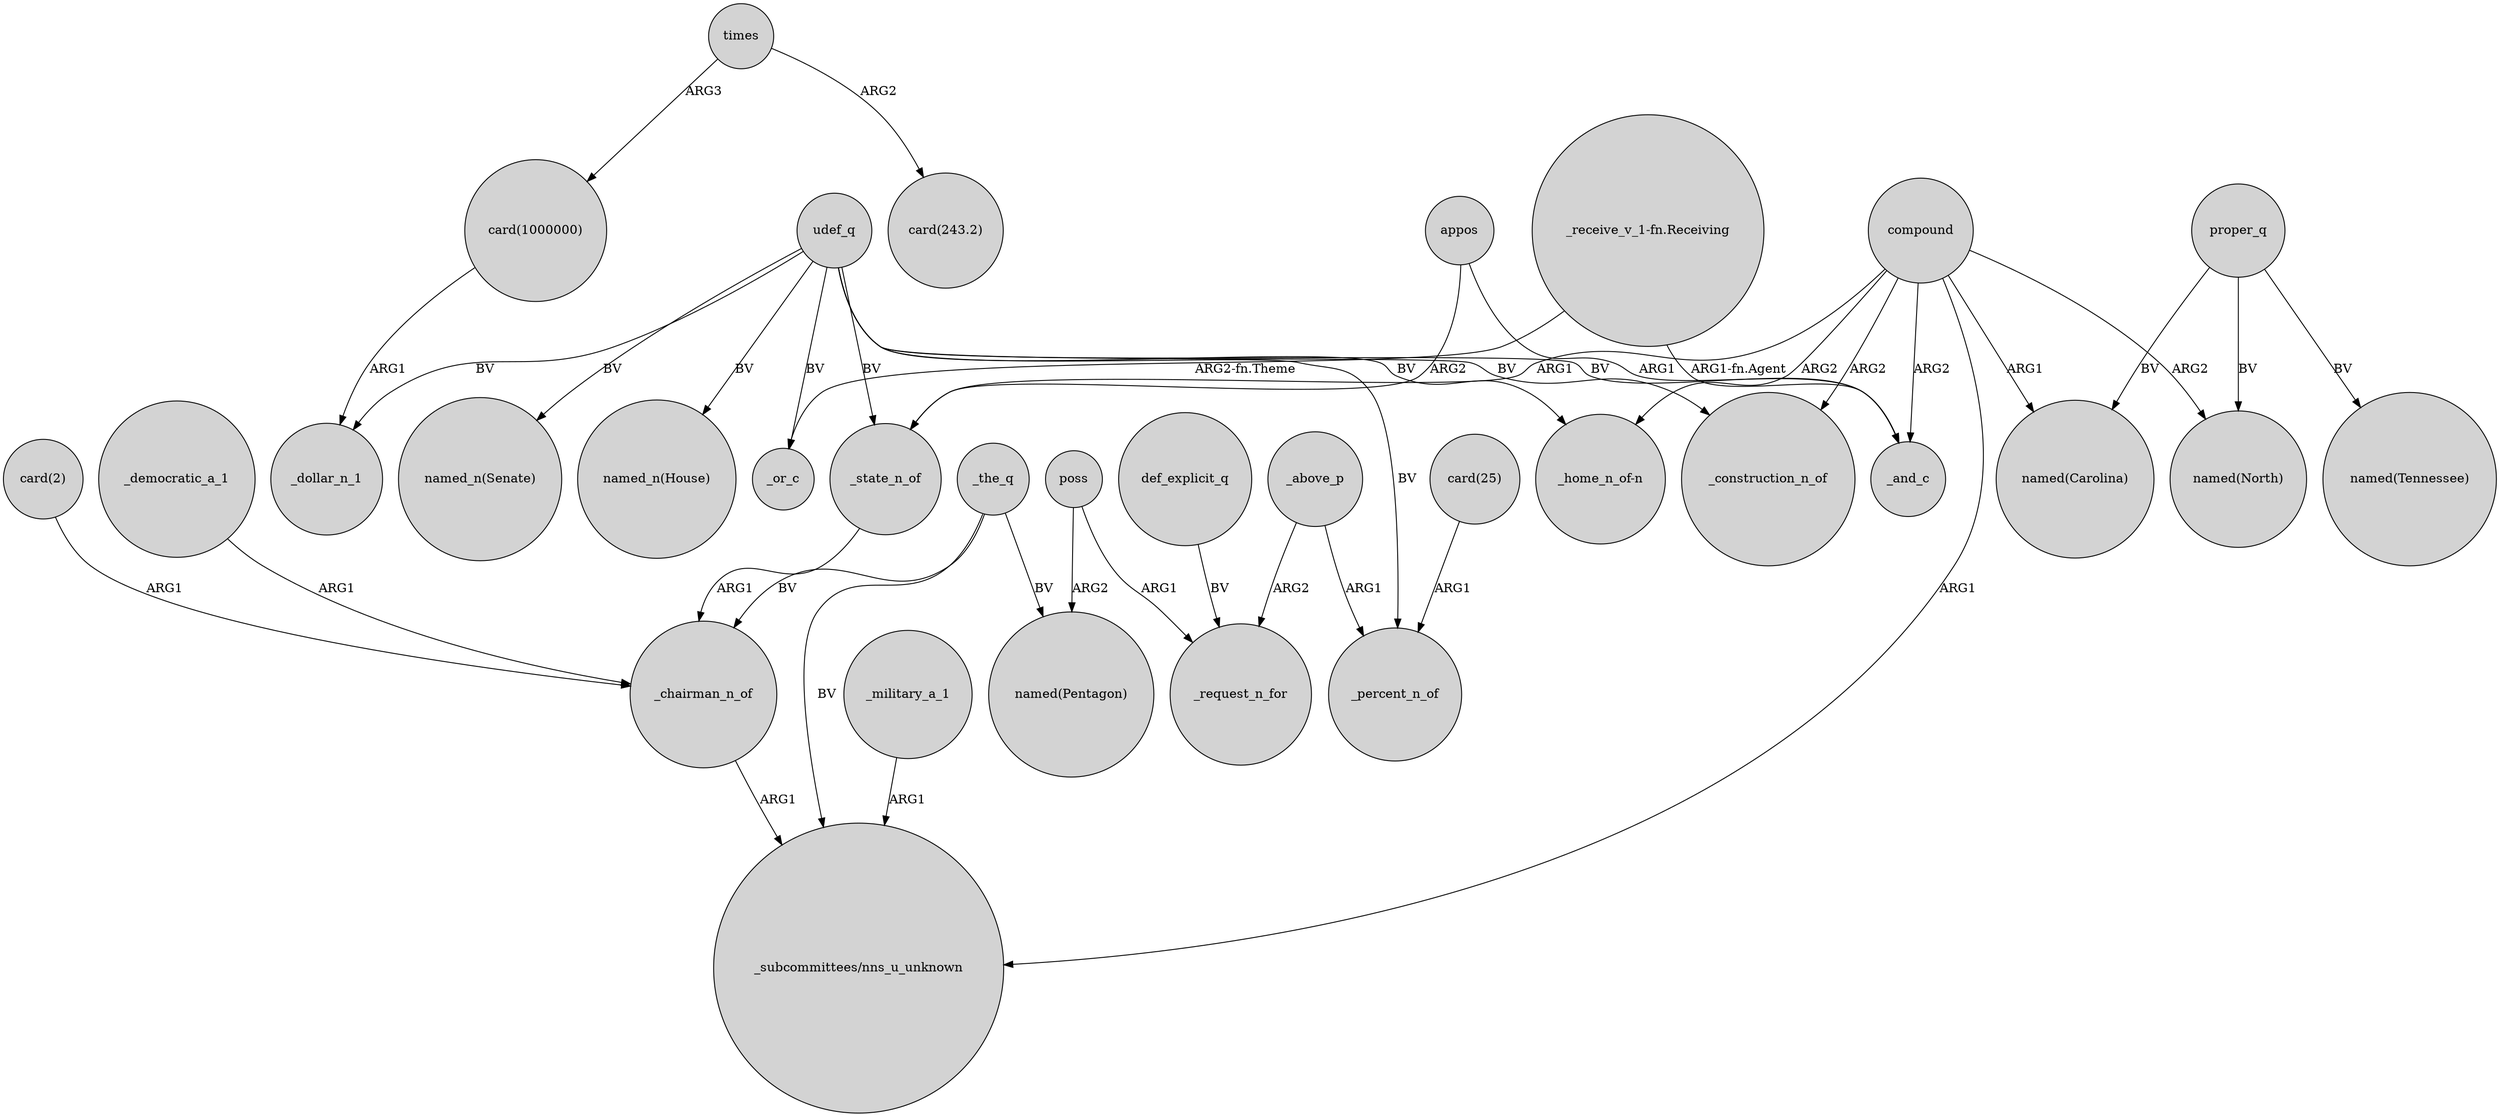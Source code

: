 digraph {
	node [shape=circle style=filled]
	udef_q -> "named_n(House)" [label=BV]
	compound -> "named(North)" [label=ARG2]
	"card(1000000)" -> _dollar_n_1 [label=ARG1]
	"_receive_v_1-fn.Receiving" -> _and_c [label="ARG1-fn.Agent"]
	proper_q -> "named(North)" [label=BV]
	"card(2)" -> _chairman_n_of [label=ARG1]
	appos -> _and_c [label=ARG1]
	"card(25)" -> _percent_n_of [label=ARG1]
	udef_q -> _state_n_of [label=BV]
	_above_p -> _percent_n_of [label=ARG1]
	_military_a_1 -> "_subcommittees/nns_u_unknown" [label=ARG1]
	udef_q -> "_home_n_of-n" [label=BV]
	_above_p -> _request_n_for [label=ARG2]
	udef_q -> _or_c [label=BV]
	appos -> _state_n_of [label=ARG2]
	_chairman_n_of -> "_subcommittees/nns_u_unknown" [label=ARG1]
	times -> "card(243.2)" [label=ARG2]
	def_explicit_q -> _request_n_for [label=BV]
	_the_q -> "_subcommittees/nns_u_unknown" [label=BV]
	compound -> _and_c [label=ARG2]
	poss -> _request_n_for [label=ARG1]
	_democratic_a_1 -> _chairman_n_of [label=ARG1]
	times -> "card(1000000)" [label=ARG3]
	poss -> "named(Pentagon)" [label=ARG2]
	_the_q -> _chairman_n_of [label=BV]
	_state_n_of -> _chairman_n_of [label=ARG1]
	compound -> _state_n_of [label=ARG1]
	compound -> "named(Carolina)" [label=ARG1]
	udef_q -> "named_n(Senate)" [label=BV]
	compound -> "_subcommittees/nns_u_unknown" [label=ARG1]
	proper_q -> "named(Tennessee)" [label=BV]
	compound -> "_home_n_of-n" [label=ARG2]
	_the_q -> "named(Pentagon)" [label=BV]
	"_receive_v_1-fn.Receiving" -> _or_c [label="ARG2-fn.Theme"]
	udef_q -> _percent_n_of [label=BV]
	compound -> _construction_n_of [label=ARG2]
	proper_q -> "named(Carolina)" [label=BV]
	udef_q -> _and_c [label=BV]
	udef_q -> _construction_n_of [label=BV]
	udef_q -> _dollar_n_1 [label=BV]
}

